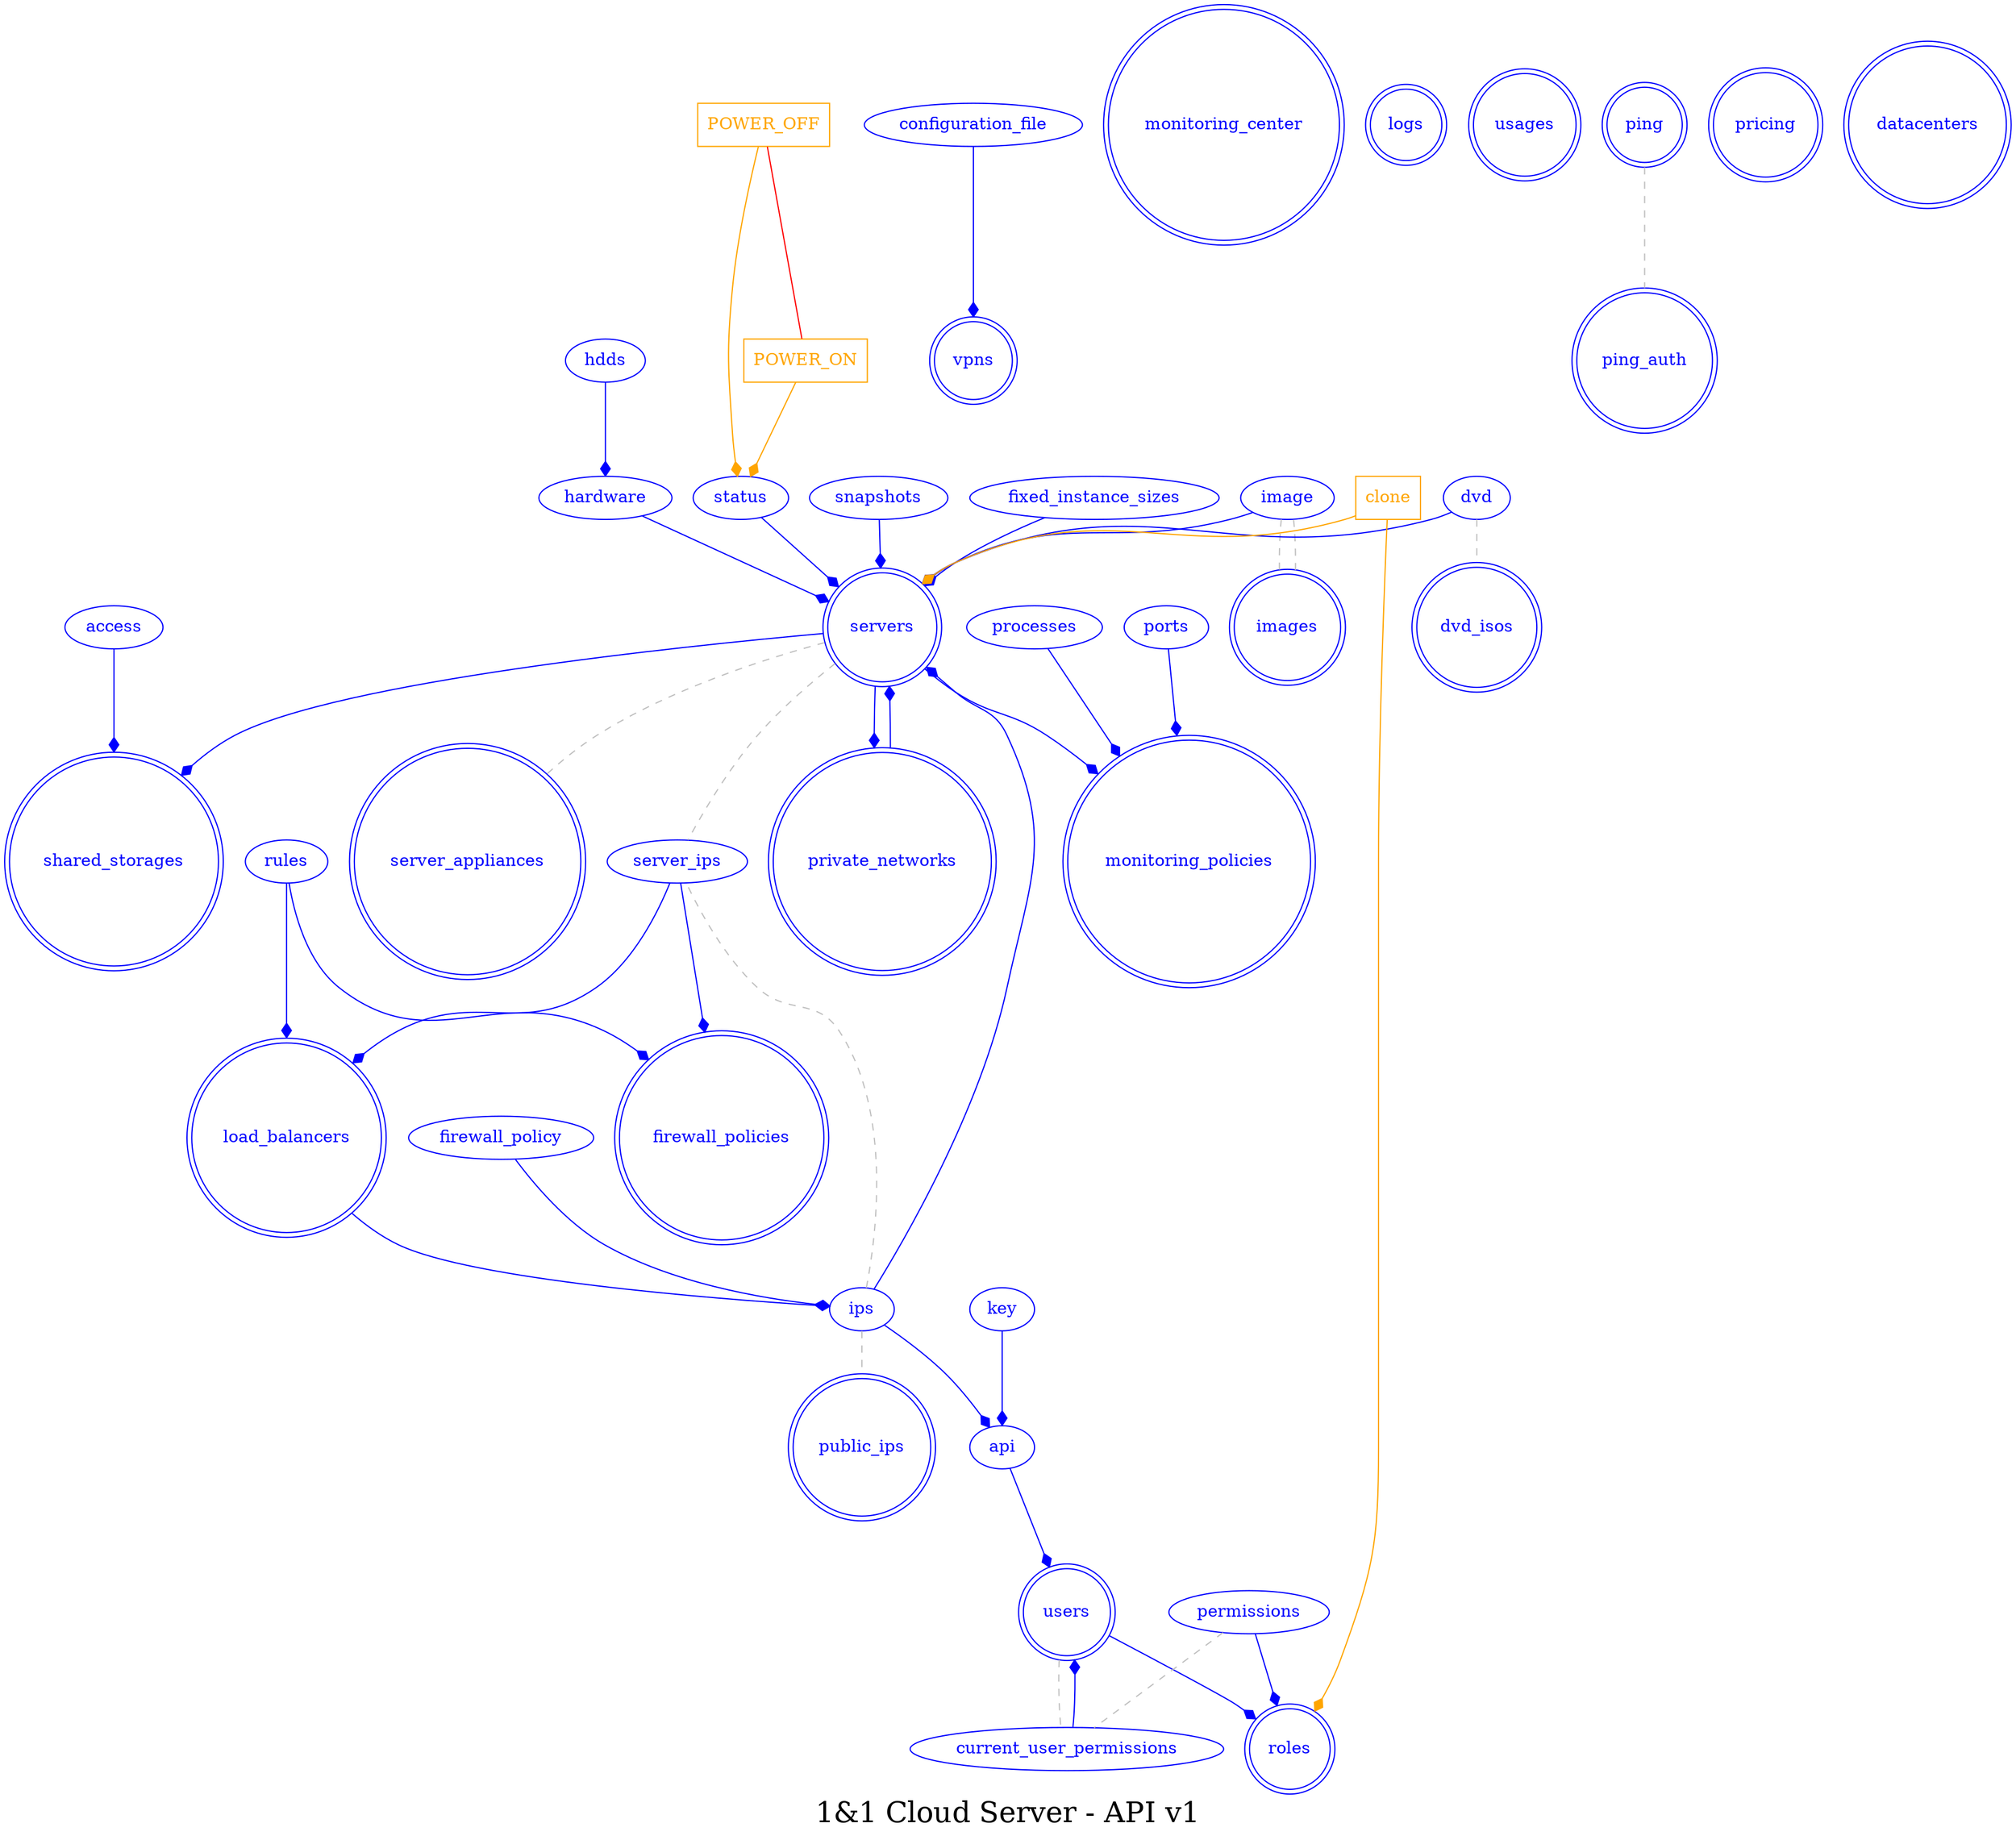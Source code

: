 digraph LexiconGraph {
graph[label="1&1 Cloud Server - API v1", fontsize=24]
splines=true
"servers" [color=blue, fontcolor=blue, shape=doublecircle]
"images" [color=blue, fontcolor=blue, shape=doublecircle]
"shared_storages" [color=blue, fontcolor=blue, shape=doublecircle]
"firewall_policies" [color=blue, fontcolor=blue, shape=doublecircle]
"load_balancers" [color=blue, fontcolor=blue, shape=doublecircle]
"public_ips" [color=blue, fontcolor=blue, shape=doublecircle]
"private_networks" [color=blue, fontcolor=blue, shape=doublecircle]
"vpns" [color=blue, fontcolor=blue, shape=doublecircle]
"monitoring_center" [color=blue, fontcolor=blue, shape=doublecircle]
"monitoring_policies" [color=blue, fontcolor=blue, shape=doublecircle]
"logs" [color=blue, fontcolor=blue, shape=doublecircle]
"users" [color=blue, fontcolor=blue, shape=doublecircle]
"roles" [color=blue, fontcolor=blue, shape=doublecircle]
"usages" [color=blue, fontcolor=blue, shape=doublecircle]
"server_appliances" [color=blue, fontcolor=blue, shape=doublecircle]
"dvd_isos" [color=blue, fontcolor=blue, shape=doublecircle]
"ping" [color=blue, fontcolor=blue, shape=doublecircle]
"ping_auth" [color=blue, fontcolor=blue, shape=doublecircle]
"pricing" [color=blue, fontcolor=blue, shape=doublecircle]
"datacenters" [color=blue, fontcolor=blue, shape=doublecircle]
"fixed_instance_sizes" -> "servers" [color=blue, fontcolor=blue, arrowhead=diamond, arrowtail=none]
"fixed_instance_sizes" [color=blue, fontcolor=blue, shape=ellipse]
"hardware" -> "servers" [color=blue, fontcolor=blue, arrowhead=diamond, arrowtail=none]
"hardware" [color=blue, fontcolor=blue, shape=ellipse]
"hdds" -> "hardware" [color=blue, fontcolor=blue, arrowhead=diamond, arrowtail=none]
"hdds" [color=blue, fontcolor=blue, shape=ellipse]
"image" -> "servers" [color=blue, fontcolor=blue, arrowhead=diamond, arrowtail=none]
"image" [color=blue, fontcolor=blue, shape=ellipse]
"images" -> "image" [color=grey, fontcolor=grey, arrowhead=none, arrowtail=none, style=dashed]
"ips" -> "servers" [color=blue, fontcolor=blue, arrowhead=diamond, arrowtail=none]
"ips" [color=blue, fontcolor=blue, shape=ellipse]
"firewall_policy" -> "ips" [color=blue, fontcolor=blue, arrowhead=diamond, arrowtail=none]
"firewall_policy" [color=blue, fontcolor=blue, shape=ellipse]
"load_balancers" -> "ips" [color=blue, fontcolor=blue, arrowhead=diamond, arrowtail=none]
"status" -> "servers" [color=blue, fontcolor=blue, arrowhead=diamond, arrowtail=none]
"status" [color=blue, fontcolor=blue, shape=ellipse]
"POWER_ON" [color=orange, fontcolor=orange, shape=box]
"POWER_ON" -> "status" [color=orange, fontcolor=orange, arrowhead=diamond, arrowtail=none]
"POWER_OFF" -> "POWER_ON" [color=red, fontcolor=red, arrowhead=none, arrowtail=none]
"POWER_OFF" [color=orange, fontcolor=orange, shape=box]
"POWER_OFF" -> "status" [color=orange, fontcolor=orange, arrowhead=diamond, arrowtail=none]
"dvd" -> "servers" [color=blue, fontcolor=blue, arrowhead=diamond, arrowtail=none]
"dvd" [color=blue, fontcolor=blue, shape=ellipse]
"private_networks" -> "servers" [color=blue, fontcolor=blue, arrowhead=diamond, arrowtail=none]
"snapshots" -> "servers" [color=blue, fontcolor=blue, arrowhead=diamond, arrowtail=none]
"snapshots" [color=blue, fontcolor=blue, shape=ellipse]
"clone" [color=orange, fontcolor=orange, shape=box]
"clone" -> "servers" [color=orange, fontcolor=orange, arrowhead=diamond, arrowtail=none]
"image" -> "images" [color=grey, fontcolor=grey, arrowhead=none, arrowtail=none, style=dashed]
"servers" -> "shared_storages" [color=blue, fontcolor=blue, arrowhead=diamond, arrowtail=none]
"access" -> "shared_storages" [color=blue, fontcolor=blue, arrowhead=diamond, arrowtail=none]
"access" [color=blue, fontcolor=blue, shape=ellipse]
"server_ips" -> "firewall_policies" [color=blue, fontcolor=blue, arrowhead=diamond, arrowtail=none]
"server_ips" [color=blue, fontcolor=blue, shape=ellipse]
"servers" -> "server_ips" [color=grey, fontcolor=grey, arrowhead=none, arrowtail=none, style=dashed]
"ips" -> "server_ips" [color=grey, fontcolor=grey, arrowhead=none, arrowtail=none, style=dashed]
"rules" -> "firewall_policies" [color=blue, fontcolor=blue, arrowhead=diamond, arrowtail=none]
"rules" [color=blue, fontcolor=blue, shape=ellipse]
"server_ips" -> "load_balancers" [color=blue, fontcolor=blue, arrowhead=diamond, arrowtail=none]
"rules" -> "load_balancers" [color=blue, fontcolor=blue, arrowhead=diamond, arrowtail=none]
"ips" -> "public_ips" [color=grey, fontcolor=grey, arrowhead=none, arrowtail=none, style=dashed]
"servers" -> "private_networks" [color=blue, fontcolor=blue, arrowhead=diamond, arrowtail=none]
"configuration_file" -> "vpns" [color=blue, fontcolor=blue, arrowhead=diamond, arrowtail=none]
"configuration_file" [color=blue, fontcolor=blue, shape=ellipse]
"ports" -> "monitoring_policies" [color=blue, fontcolor=blue, arrowhead=diamond, arrowtail=none]
"ports" [color=blue, fontcolor=blue, shape=ellipse]
"processes" -> "monitoring_policies" [color=blue, fontcolor=blue, arrowhead=diamond, arrowtail=none]
"processes" [color=blue, fontcolor=blue, shape=ellipse]
"servers" -> "monitoring_policies" [color=blue, fontcolor=blue, arrowhead=diamond, arrowtail=none]
"api" -> "users" [color=blue, fontcolor=blue, arrowhead=diamond, arrowtail=none]
"api" [color=blue, fontcolor=blue, shape=ellipse]
"key" -> "api" [color=blue, fontcolor=blue, arrowhead=diamond, arrowtail=none]
"key" [color=blue, fontcolor=blue, shape=ellipse]
"ips" -> "api" [color=blue, fontcolor=blue, arrowhead=diamond, arrowtail=none]
"current_user_permissions" -> "users" [color=blue, fontcolor=blue, arrowhead=diamond, arrowtail=none]
"current_user_permissions" [color=blue, fontcolor=blue, shape=ellipse]
"users" -> "current_user_permissions" [color=grey, fontcolor=grey, arrowhead=none, arrowtail=none, style=dashed]
"permissions" -> "current_user_permissions" [color=grey, fontcolor=grey, arrowhead=none, arrowtail=none, style=dashed]
"permissions" -> "roles" [color=blue, fontcolor=blue, arrowhead=diamond, arrowtail=none]
"permissions" [color=blue, fontcolor=blue, shape=ellipse]
"users" -> "roles" [color=blue, fontcolor=blue, arrowhead=diamond, arrowtail=none]
"clone" -> "roles" [color=orange, fontcolor=orange, arrowhead=diamond, arrowtail=none]
"servers" -> "server_appliances" [color=grey, fontcolor=grey, arrowhead=none, arrowtail=none, style=dashed]
"dvd" -> "dvd_isos" [color=grey, fontcolor=grey, arrowhead=none, arrowtail=none, style=dashed]
"ping" -> "ping_auth" [color=grey, fontcolor=grey, arrowhead=none, arrowtail=none, style=dashed]
}
